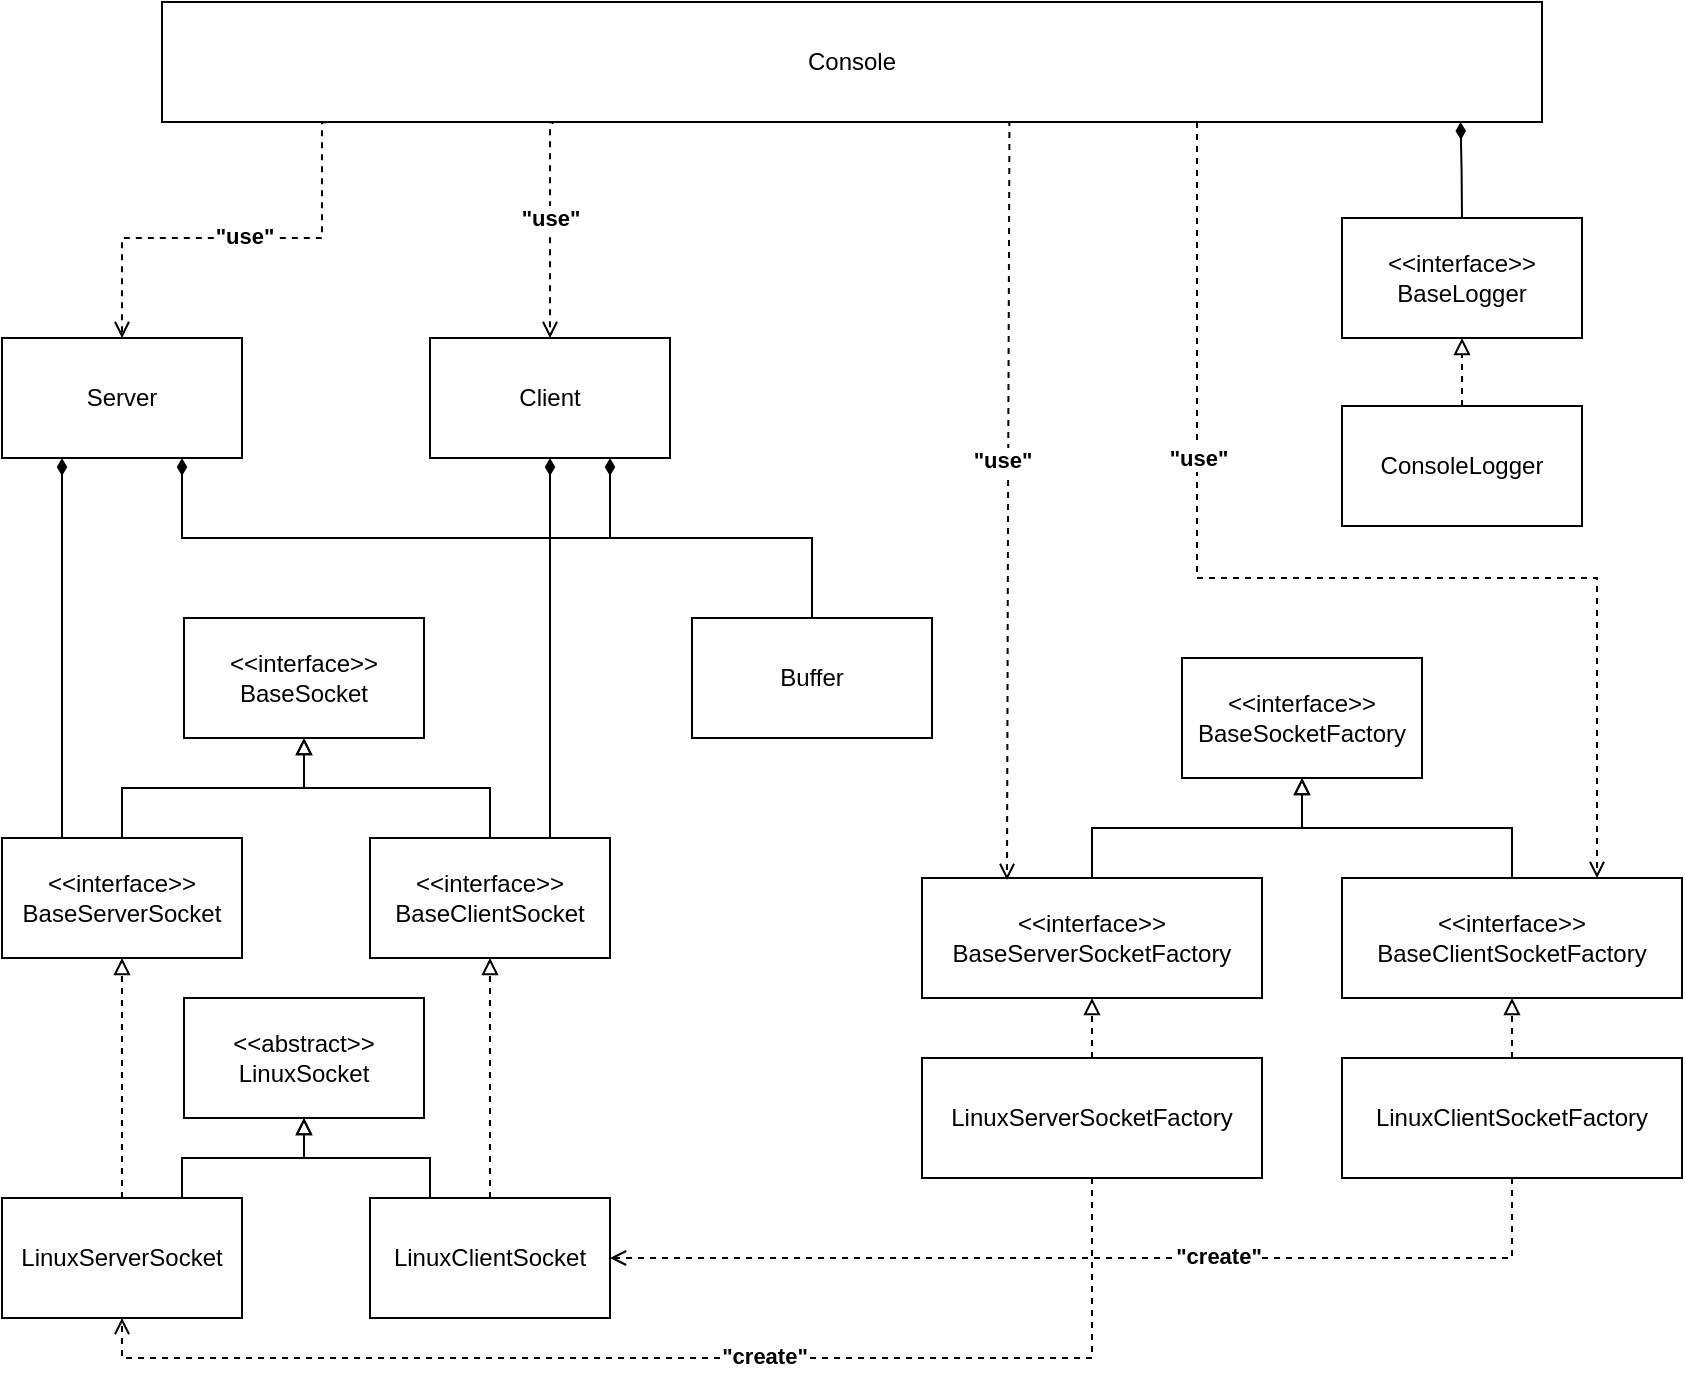 <mxfile version="24.7.17">
  <diagram name="Page-1" id="MKxAHKJy4eckgnvQ1jzk">
    <mxGraphModel dx="1050" dy="1691" grid="1" gridSize="10" guides="1" tooltips="1" connect="1" arrows="1" fold="1" page="1" pageScale="1" pageWidth="827" pageHeight="1169" math="0" shadow="0">
      <root>
        <mxCell id="0" />
        <mxCell id="1" parent="0" />
        <mxCell id="K2Ar3N3fbyWXfkPtJl5y-1" value="&lt;div&gt;&amp;lt;&amp;lt;interface&amp;gt;&amp;gt;&lt;/div&gt;BaseSocket" style="rounded=0;whiteSpace=wrap;html=1;" parent="1" vertex="1">
          <mxGeometry x="321" y="140" width="120" height="60" as="geometry" />
        </mxCell>
        <mxCell id="K2Ar3N3fbyWXfkPtJl5y-8" style="edgeStyle=orthogonalEdgeStyle;rounded=0;orthogonalLoop=1;jettySize=auto;html=1;exitX=0.5;exitY=0;exitDx=0;exitDy=0;entryX=0.5;entryY=1;entryDx=0;entryDy=0;endArrow=block;endFill=0;" parent="1" source="K2Ar3N3fbyWXfkPtJl5y-2" target="K2Ar3N3fbyWXfkPtJl5y-1" edge="1">
          <mxGeometry relative="1" as="geometry" />
        </mxCell>
        <mxCell id="fmRBtRd1B92gkLs5Mzk1-1" style="edgeStyle=orthogonalEdgeStyle;rounded=0;orthogonalLoop=1;jettySize=auto;html=1;exitX=0.25;exitY=0;exitDx=0;exitDy=0;entryX=0.25;entryY=1;entryDx=0;entryDy=0;endArrow=diamondThin;endFill=1;" parent="1" source="K2Ar3N3fbyWXfkPtJl5y-2" target="sBQ4OPQ4IkBZ1lPpE5tY-2" edge="1">
          <mxGeometry relative="1" as="geometry" />
        </mxCell>
        <mxCell id="K2Ar3N3fbyWXfkPtJl5y-2" value="&lt;div&gt;&amp;lt;&amp;lt;interface&amp;gt;&amp;gt;&lt;br&gt;&lt;/div&gt;BaseServerSocket" style="rounded=0;whiteSpace=wrap;html=1;" parent="1" vertex="1">
          <mxGeometry x="230" y="250" width="120" height="60" as="geometry" />
        </mxCell>
        <mxCell id="K2Ar3N3fbyWXfkPtJl5y-10" style="edgeStyle=orthogonalEdgeStyle;rounded=0;orthogonalLoop=1;jettySize=auto;html=1;exitX=0.5;exitY=0;exitDx=0;exitDy=0;entryX=0.5;entryY=1;entryDx=0;entryDy=0;endArrow=block;endFill=0;" parent="1" source="K2Ar3N3fbyWXfkPtJl5y-4" target="K2Ar3N3fbyWXfkPtJl5y-1" edge="1">
          <mxGeometry relative="1" as="geometry" />
        </mxCell>
        <mxCell id="K2Ar3N3fbyWXfkPtJl5y-4" value="&lt;div&gt;&amp;lt;&amp;lt;interface&amp;gt;&amp;gt;&lt;br&gt;&lt;/div&gt;BaseClientSocket" style="rounded=0;whiteSpace=wrap;html=1;" parent="1" vertex="1">
          <mxGeometry x="414" y="250" width="120" height="60" as="geometry" />
        </mxCell>
        <mxCell id="K2Ar3N3fbyWXfkPtJl5y-15" style="edgeStyle=orthogonalEdgeStyle;rounded=0;orthogonalLoop=1;jettySize=auto;html=1;exitX=0.5;exitY=0;exitDx=0;exitDy=0;entryX=0.5;entryY=1;entryDx=0;entryDy=0;endArrow=block;endFill=0;dashed=1;" parent="1" source="K2Ar3N3fbyWXfkPtJl5y-12" target="K2Ar3N3fbyWXfkPtJl5y-2" edge="1">
          <mxGeometry relative="1" as="geometry">
            <Array as="points">
              <mxPoint x="290" y="330" />
              <mxPoint x="290" y="330" />
            </Array>
          </mxGeometry>
        </mxCell>
        <mxCell id="sBQ4OPQ4IkBZ1lPpE5tY-35" style="edgeStyle=orthogonalEdgeStyle;rounded=0;orthogonalLoop=1;jettySize=auto;html=1;exitX=0.75;exitY=0;exitDx=0;exitDy=0;entryX=0.5;entryY=1;entryDx=0;entryDy=0;endArrow=block;endFill=0;" parent="1" source="K2Ar3N3fbyWXfkPtJl5y-12" target="K2Ar3N3fbyWXfkPtJl5y-17" edge="1">
          <mxGeometry relative="1" as="geometry" />
        </mxCell>
        <mxCell id="K2Ar3N3fbyWXfkPtJl5y-12" value="LinuxServerSocket" style="rounded=0;whiteSpace=wrap;html=1;" parent="1" vertex="1">
          <mxGeometry x="230" y="430" width="120" height="60" as="geometry" />
        </mxCell>
        <mxCell id="K2Ar3N3fbyWXfkPtJl5y-16" style="edgeStyle=orthogonalEdgeStyle;rounded=0;orthogonalLoop=1;jettySize=auto;html=1;exitX=0.5;exitY=0;exitDx=0;exitDy=0;entryX=0.5;entryY=1;entryDx=0;entryDy=0;dashed=1;endArrow=block;endFill=0;" parent="1" source="K2Ar3N3fbyWXfkPtJl5y-13" target="K2Ar3N3fbyWXfkPtJl5y-4" edge="1">
          <mxGeometry relative="1" as="geometry">
            <Array as="points">
              <mxPoint x="474" y="340" />
              <mxPoint x="474" y="340" />
            </Array>
          </mxGeometry>
        </mxCell>
        <mxCell id="sBQ4OPQ4IkBZ1lPpE5tY-36" style="edgeStyle=orthogonalEdgeStyle;rounded=0;orthogonalLoop=1;jettySize=auto;html=1;exitX=0.25;exitY=0;exitDx=0;exitDy=0;entryX=0.5;entryY=1;entryDx=0;entryDy=0;endArrow=block;endFill=0;" parent="1" source="K2Ar3N3fbyWXfkPtJl5y-13" target="K2Ar3N3fbyWXfkPtJl5y-17" edge="1">
          <mxGeometry relative="1" as="geometry" />
        </mxCell>
        <mxCell id="K2Ar3N3fbyWXfkPtJl5y-13" value="LinuxClientSocket" style="rounded=0;whiteSpace=wrap;html=1;" parent="1" vertex="1">
          <mxGeometry x="414" y="430" width="120" height="60" as="geometry" />
        </mxCell>
        <mxCell id="K2Ar3N3fbyWXfkPtJl5y-17" value="&lt;div&gt;&amp;lt;&amp;lt;abstract&amp;gt;&amp;gt;&lt;/div&gt;LinuxSocket" style="rounded=0;whiteSpace=wrap;html=1;" parent="1" vertex="1">
          <mxGeometry x="321" y="330" width="120" height="60" as="geometry" />
        </mxCell>
        <mxCell id="K2Ar3N3fbyWXfkPtJl5y-22" value="&lt;div&gt;&amp;lt;&amp;lt;interface&amp;gt;&amp;gt;&lt;br&gt;&lt;/div&gt;BaseSocketFactory" style="rounded=0;whiteSpace=wrap;html=1;" parent="1" vertex="1">
          <mxGeometry x="820" y="160" width="120" height="60" as="geometry" />
        </mxCell>
        <mxCell id="K2Ar3N3fbyWXfkPtJl5y-29" style="edgeStyle=orthogonalEdgeStyle;rounded=0;orthogonalLoop=1;jettySize=auto;html=1;exitX=0.5;exitY=0;exitDx=0;exitDy=0;entryX=0.5;entryY=1;entryDx=0;entryDy=0;endArrow=block;endFill=0;" parent="1" source="K2Ar3N3fbyWXfkPtJl5y-23" target="K2Ar3N3fbyWXfkPtJl5y-22" edge="1">
          <mxGeometry relative="1" as="geometry" />
        </mxCell>
        <mxCell id="K2Ar3N3fbyWXfkPtJl5y-23" value="&lt;div&gt;&amp;lt;&amp;lt;interface&amp;gt;&amp;gt;&lt;br&gt;&lt;/div&gt;BaseServerSocketFactory" style="rounded=0;whiteSpace=wrap;html=1;" parent="1" vertex="1">
          <mxGeometry x="690" y="270" width="170" height="60" as="geometry" />
        </mxCell>
        <mxCell id="K2Ar3N3fbyWXfkPtJl5y-30" style="edgeStyle=orthogonalEdgeStyle;rounded=0;orthogonalLoop=1;jettySize=auto;html=1;exitX=0.5;exitY=0;exitDx=0;exitDy=0;entryX=0.5;entryY=1;entryDx=0;entryDy=0;endArrow=block;endFill=0;" parent="1" source="K2Ar3N3fbyWXfkPtJl5y-26" target="K2Ar3N3fbyWXfkPtJl5y-22" edge="1">
          <mxGeometry relative="1" as="geometry" />
        </mxCell>
        <mxCell id="K2Ar3N3fbyWXfkPtJl5y-26" value="&lt;div&gt;&amp;lt;&amp;lt;interface&amp;gt;&amp;gt;&lt;br&gt;&lt;/div&gt;BaseClientSocketFactory" style="rounded=0;whiteSpace=wrap;html=1;" parent="1" vertex="1">
          <mxGeometry x="900" y="270" width="170" height="60" as="geometry" />
        </mxCell>
        <mxCell id="K2Ar3N3fbyWXfkPtJl5y-35" style="edgeStyle=orthogonalEdgeStyle;rounded=0;orthogonalLoop=1;jettySize=auto;html=1;exitX=0.5;exitY=0;exitDx=0;exitDy=0;entryX=0.5;entryY=1;entryDx=0;entryDy=0;endArrow=block;endFill=0;dashed=1;" parent="1" source="K2Ar3N3fbyWXfkPtJl5y-34" target="K2Ar3N3fbyWXfkPtJl5y-23" edge="1">
          <mxGeometry relative="1" as="geometry" />
        </mxCell>
        <mxCell id="sBQ4OPQ4IkBZ1lPpE5tY-44" style="edgeStyle=orthogonalEdgeStyle;rounded=0;orthogonalLoop=1;jettySize=auto;html=1;exitX=0.5;exitY=1;exitDx=0;exitDy=0;entryX=0.5;entryY=1;entryDx=0;entryDy=0;endArrow=open;endFill=0;dashed=1;" parent="1" source="K2Ar3N3fbyWXfkPtJl5y-34" target="K2Ar3N3fbyWXfkPtJl5y-12" edge="1">
          <mxGeometry relative="1" as="geometry" />
        </mxCell>
        <mxCell id="sBQ4OPQ4IkBZ1lPpE5tY-45" value="&quot;create&quot;" style="edgeLabel;html=1;align=center;verticalAlign=middle;resizable=0;points=[];fontStyle=1" parent="sBQ4OPQ4IkBZ1lPpE5tY-44" connectable="0" vertex="1">
          <mxGeometry x="-0.168" y="3" relative="1" as="geometry">
            <mxPoint x="-7" y="-4" as="offset" />
          </mxGeometry>
        </mxCell>
        <mxCell id="K2Ar3N3fbyWXfkPtJl5y-34" value="LinuxServerSocketFactory" style="rounded=0;whiteSpace=wrap;html=1;" parent="1" vertex="1">
          <mxGeometry x="690" y="360" width="170" height="60" as="geometry" />
        </mxCell>
        <mxCell id="K2Ar3N3fbyWXfkPtJl5y-37" style="edgeStyle=orthogonalEdgeStyle;rounded=0;orthogonalLoop=1;jettySize=auto;html=1;exitX=0.5;exitY=0;exitDx=0;exitDy=0;entryX=0.5;entryY=1;entryDx=0;entryDy=0;endArrow=block;endFill=0;dashed=1;" parent="1" source="K2Ar3N3fbyWXfkPtJl5y-36" target="K2Ar3N3fbyWXfkPtJl5y-26" edge="1">
          <mxGeometry relative="1" as="geometry" />
        </mxCell>
        <mxCell id="sBQ4OPQ4IkBZ1lPpE5tY-43" style="edgeStyle=orthogonalEdgeStyle;rounded=0;orthogonalLoop=1;jettySize=auto;html=1;exitX=0.5;exitY=1;exitDx=0;exitDy=0;entryX=1;entryY=0.5;entryDx=0;entryDy=0;endArrow=open;endFill=0;dashed=1;" parent="1" source="K2Ar3N3fbyWXfkPtJl5y-36" target="K2Ar3N3fbyWXfkPtJl5y-13" edge="1">
          <mxGeometry relative="1" as="geometry" />
        </mxCell>
        <mxCell id="sBQ4OPQ4IkBZ1lPpE5tY-46" value="&quot;create&quot;" style="edgeLabel;html=1;align=center;verticalAlign=middle;resizable=0;points=[];fontStyle=1" parent="sBQ4OPQ4IkBZ1lPpE5tY-43" connectable="0" vertex="1">
          <mxGeometry x="-0.236" y="1" relative="1" as="geometry">
            <mxPoint y="-2" as="offset" />
          </mxGeometry>
        </mxCell>
        <mxCell id="K2Ar3N3fbyWXfkPtJl5y-36" value="LinuxClientSocketFactory" style="rounded=0;whiteSpace=wrap;html=1;" parent="1" vertex="1">
          <mxGeometry x="900" y="360" width="170" height="60" as="geometry" />
        </mxCell>
        <mxCell id="K2Ar3N3fbyWXfkPtJl5y-38" value="&lt;div&gt;&amp;lt;&amp;lt;interface&amp;gt;&amp;gt;&lt;br&gt;&lt;/div&gt;BaseLogger" style="rounded=0;whiteSpace=wrap;html=1;" parent="1" vertex="1">
          <mxGeometry x="900" y="-60" width="120" height="60" as="geometry" />
        </mxCell>
        <mxCell id="K2Ar3N3fbyWXfkPtJl5y-40" style="edgeStyle=orthogonalEdgeStyle;rounded=0;orthogonalLoop=1;jettySize=auto;html=1;exitX=0.5;exitY=0;exitDx=0;exitDy=0;entryX=0.5;entryY=1;entryDx=0;entryDy=0;endArrow=block;endFill=0;dashed=1;" parent="1" source="K2Ar3N3fbyWXfkPtJl5y-39" target="K2Ar3N3fbyWXfkPtJl5y-38" edge="1">
          <mxGeometry relative="1" as="geometry" />
        </mxCell>
        <mxCell id="K2Ar3N3fbyWXfkPtJl5y-39" value="ConsoleLogger" style="rounded=0;whiteSpace=wrap;html=1;" parent="1" vertex="1">
          <mxGeometry x="900" y="34" width="120" height="60" as="geometry" />
        </mxCell>
        <mxCell id="sBQ4OPQ4IkBZ1lPpE5tY-1" value="Buffer" style="rounded=0;whiteSpace=wrap;html=1;" parent="1" vertex="1">
          <mxGeometry x="575" y="140" width="120" height="60" as="geometry" />
        </mxCell>
        <mxCell id="sBQ4OPQ4IkBZ1lPpE5tY-25" style="edgeStyle=orthogonalEdgeStyle;rounded=0;orthogonalLoop=1;jettySize=auto;html=1;exitX=0.75;exitY=1;exitDx=0;exitDy=0;entryX=0.5;entryY=0;entryDx=0;entryDy=0;endArrow=none;endFill=0;startArrow=diamondThin;startFill=1;" parent="1" source="sBQ4OPQ4IkBZ1lPpE5tY-2" target="sBQ4OPQ4IkBZ1lPpE5tY-1" edge="1">
          <mxGeometry relative="1" as="geometry">
            <Array as="points">
              <mxPoint x="320" y="100" />
              <mxPoint x="635" y="100" />
            </Array>
          </mxGeometry>
        </mxCell>
        <mxCell id="sBQ4OPQ4IkBZ1lPpE5tY-2" value="Server" style="rounded=0;whiteSpace=wrap;html=1;" parent="1" vertex="1">
          <mxGeometry x="230" width="120" height="60" as="geometry" />
        </mxCell>
        <mxCell id="sBQ4OPQ4IkBZ1lPpE5tY-22" style="edgeStyle=orthogonalEdgeStyle;rounded=0;orthogonalLoop=1;jettySize=auto;html=1;exitX=0.5;exitY=1;exitDx=0;exitDy=0;entryX=0.75;entryY=0;entryDx=0;entryDy=0;endArrow=none;endFill=0;startArrow=diamondThin;startFill=1;" parent="1" source="sBQ4OPQ4IkBZ1lPpE5tY-3" target="K2Ar3N3fbyWXfkPtJl5y-4" edge="1">
          <mxGeometry relative="1" as="geometry" />
        </mxCell>
        <mxCell id="sBQ4OPQ4IkBZ1lPpE5tY-27" style="edgeStyle=orthogonalEdgeStyle;rounded=0;orthogonalLoop=1;jettySize=auto;html=1;exitX=0.75;exitY=1;exitDx=0;exitDy=0;entryX=0.5;entryY=0;entryDx=0;entryDy=0;endArrow=none;endFill=0;startArrow=diamondThin;startFill=1;" parent="1" source="sBQ4OPQ4IkBZ1lPpE5tY-3" target="sBQ4OPQ4IkBZ1lPpE5tY-1" edge="1">
          <mxGeometry relative="1" as="geometry" />
        </mxCell>
        <mxCell id="sBQ4OPQ4IkBZ1lPpE5tY-3" value="Client" style="rounded=0;whiteSpace=wrap;html=1;" parent="1" vertex="1">
          <mxGeometry x="444" width="120" height="60" as="geometry" />
        </mxCell>
        <mxCell id="sBQ4OPQ4IkBZ1lPpE5tY-28" style="edgeStyle=orthogonalEdgeStyle;rounded=0;orthogonalLoop=1;jettySize=auto;html=1;exitX=0.119;exitY=1.003;exitDx=0;exitDy=0;entryX=0.5;entryY=0;entryDx=0;entryDy=0;endArrow=open;endFill=0;dashed=1;exitPerimeter=0;" parent="1" source="sBQ4OPQ4IkBZ1lPpE5tY-8" target="sBQ4OPQ4IkBZ1lPpE5tY-2" edge="1">
          <mxGeometry relative="1" as="geometry">
            <Array as="points">
              <mxPoint x="390" y="-108" />
              <mxPoint x="390" y="-50" />
              <mxPoint x="290" y="-50" />
            </Array>
          </mxGeometry>
        </mxCell>
        <mxCell id="sBQ4OPQ4IkBZ1lPpE5tY-37" value="&quot;use&quot;" style="edgeLabel;html=1;align=center;verticalAlign=middle;resizable=0;points=[];fontStyle=1" parent="sBQ4OPQ4IkBZ1lPpE5tY-28" connectable="0" vertex="1">
          <mxGeometry x="0.043" y="-1" relative="1" as="geometry">
            <mxPoint x="10" as="offset" />
          </mxGeometry>
        </mxCell>
        <mxCell id="sBQ4OPQ4IkBZ1lPpE5tY-29" style="edgeStyle=orthogonalEdgeStyle;rounded=0;orthogonalLoop=1;jettySize=auto;html=1;exitX=0.283;exitY=1.017;exitDx=0;exitDy=0;entryX=0.5;entryY=0;entryDx=0;entryDy=0;endArrow=open;endFill=0;dashed=1;exitPerimeter=0;" parent="1" source="sBQ4OPQ4IkBZ1lPpE5tY-8" target="sBQ4OPQ4IkBZ1lPpE5tY-3" edge="1">
          <mxGeometry relative="1" as="geometry">
            <Array as="points">
              <mxPoint x="505" y="-108" />
              <mxPoint x="504" y="-108" />
            </Array>
          </mxGeometry>
        </mxCell>
        <mxCell id="sBQ4OPQ4IkBZ1lPpE5tY-38" value="&quot;use&quot;" style="edgeLabel;html=1;align=center;verticalAlign=middle;resizable=0;points=[];fontStyle=1" parent="sBQ4OPQ4IkBZ1lPpE5tY-29" connectable="0" vertex="1">
          <mxGeometry x="-0.358" relative="1" as="geometry">
            <mxPoint y="15" as="offset" />
          </mxGeometry>
        </mxCell>
        <mxCell id="sBQ4OPQ4IkBZ1lPpE5tY-30" style="edgeStyle=orthogonalEdgeStyle;rounded=0;orthogonalLoop=1;jettySize=auto;html=1;exitX=0.614;exitY=0.983;exitDx=0;exitDy=0;entryX=0.25;entryY=0;entryDx=0;entryDy=0;endArrow=open;endFill=0;dashed=1;exitPerimeter=0;" parent="1" source="sBQ4OPQ4IkBZ1lPpE5tY-8" edge="1">
          <mxGeometry relative="1" as="geometry">
            <Array as="points">
              <mxPoint x="734" y="-99" />
              <mxPoint x="733" y="-99" />
              <mxPoint x="733" y="91" />
              <mxPoint x="733" y="91" />
            </Array>
            <mxPoint x="827.5" y="-108" as="sourcePoint" />
            <mxPoint x="732.5" y="271" as="targetPoint" />
          </mxGeometry>
        </mxCell>
        <mxCell id="sBQ4OPQ4IkBZ1lPpE5tY-39" value="&quot;use&quot;" style="edgeLabel;html=1;align=center;verticalAlign=middle;resizable=0;points=[];fontStyle=1" parent="sBQ4OPQ4IkBZ1lPpE5tY-30" connectable="0" vertex="1">
          <mxGeometry x="0.162" y="-3" relative="1" as="geometry">
            <mxPoint y="-51" as="offset" />
          </mxGeometry>
        </mxCell>
        <mxCell id="sBQ4OPQ4IkBZ1lPpE5tY-31" style="edgeStyle=orthogonalEdgeStyle;rounded=0;orthogonalLoop=1;jettySize=auto;html=1;exitX=0.75;exitY=1;exitDx=0;exitDy=0;entryX=0.75;entryY=0;entryDx=0;entryDy=0;endArrow=open;endFill=0;dashed=1;" parent="1" source="sBQ4OPQ4IkBZ1lPpE5tY-8" target="K2Ar3N3fbyWXfkPtJl5y-26" edge="1">
          <mxGeometry relative="1" as="geometry">
            <Array as="points">
              <mxPoint x="828" y="120" />
              <mxPoint x="1028" y="120" />
            </Array>
          </mxGeometry>
        </mxCell>
        <mxCell id="sBQ4OPQ4IkBZ1lPpE5tY-40" value="&quot;use&quot;" style="edgeLabel;html=1;align=center;verticalAlign=middle;resizable=0;points=[];fontStyle=1" parent="sBQ4OPQ4IkBZ1lPpE5tY-31" connectable="0" vertex="1">
          <mxGeometry x="0.074" y="1" relative="1" as="geometry">
            <mxPoint x="-82" y="-59" as="offset" />
          </mxGeometry>
        </mxCell>
        <mxCell id="sBQ4OPQ4IkBZ1lPpE5tY-8" value="Console" style="rounded=0;whiteSpace=wrap;html=1;" parent="1" vertex="1">
          <mxGeometry x="310" y="-168" width="690" height="60" as="geometry" />
        </mxCell>
        <mxCell id="POeKaRGt83oYuTzVbT02-3" style="edgeStyle=orthogonalEdgeStyle;rounded=0;orthogonalLoop=1;jettySize=auto;html=1;exitX=0.941;exitY=0.983;exitDx=0;exitDy=0;endArrow=none;endFill=0;startArrow=diamondThin;startFill=1;exitPerimeter=0;" edge="1" parent="1">
          <mxGeometry relative="1" as="geometry">
            <mxPoint x="959.29" y="-108.02" as="sourcePoint" />
            <mxPoint x="960" y="-60" as="targetPoint" />
          </mxGeometry>
        </mxCell>
      </root>
    </mxGraphModel>
  </diagram>
</mxfile>
